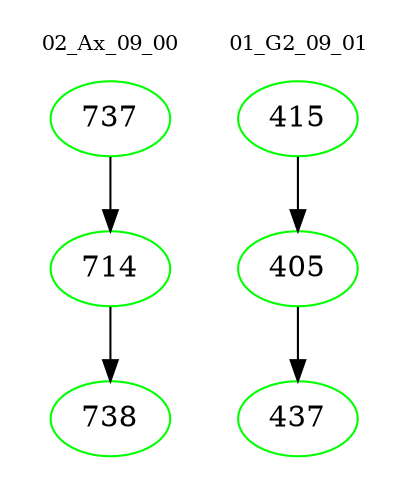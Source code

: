 digraph{
subgraph cluster_0 {
color = white
label = "02_Ax_09_00";
fontsize=10;
T0_737 [label="737", color="green"]
T0_737 -> T0_714 [color="black"]
T0_714 [label="714", color="green"]
T0_714 -> T0_738 [color="black"]
T0_738 [label="738", color="green"]
}
subgraph cluster_1 {
color = white
label = "01_G2_09_01";
fontsize=10;
T1_415 [label="415", color="green"]
T1_415 -> T1_405 [color="black"]
T1_405 [label="405", color="green"]
T1_405 -> T1_437 [color="black"]
T1_437 [label="437", color="green"]
}
}
